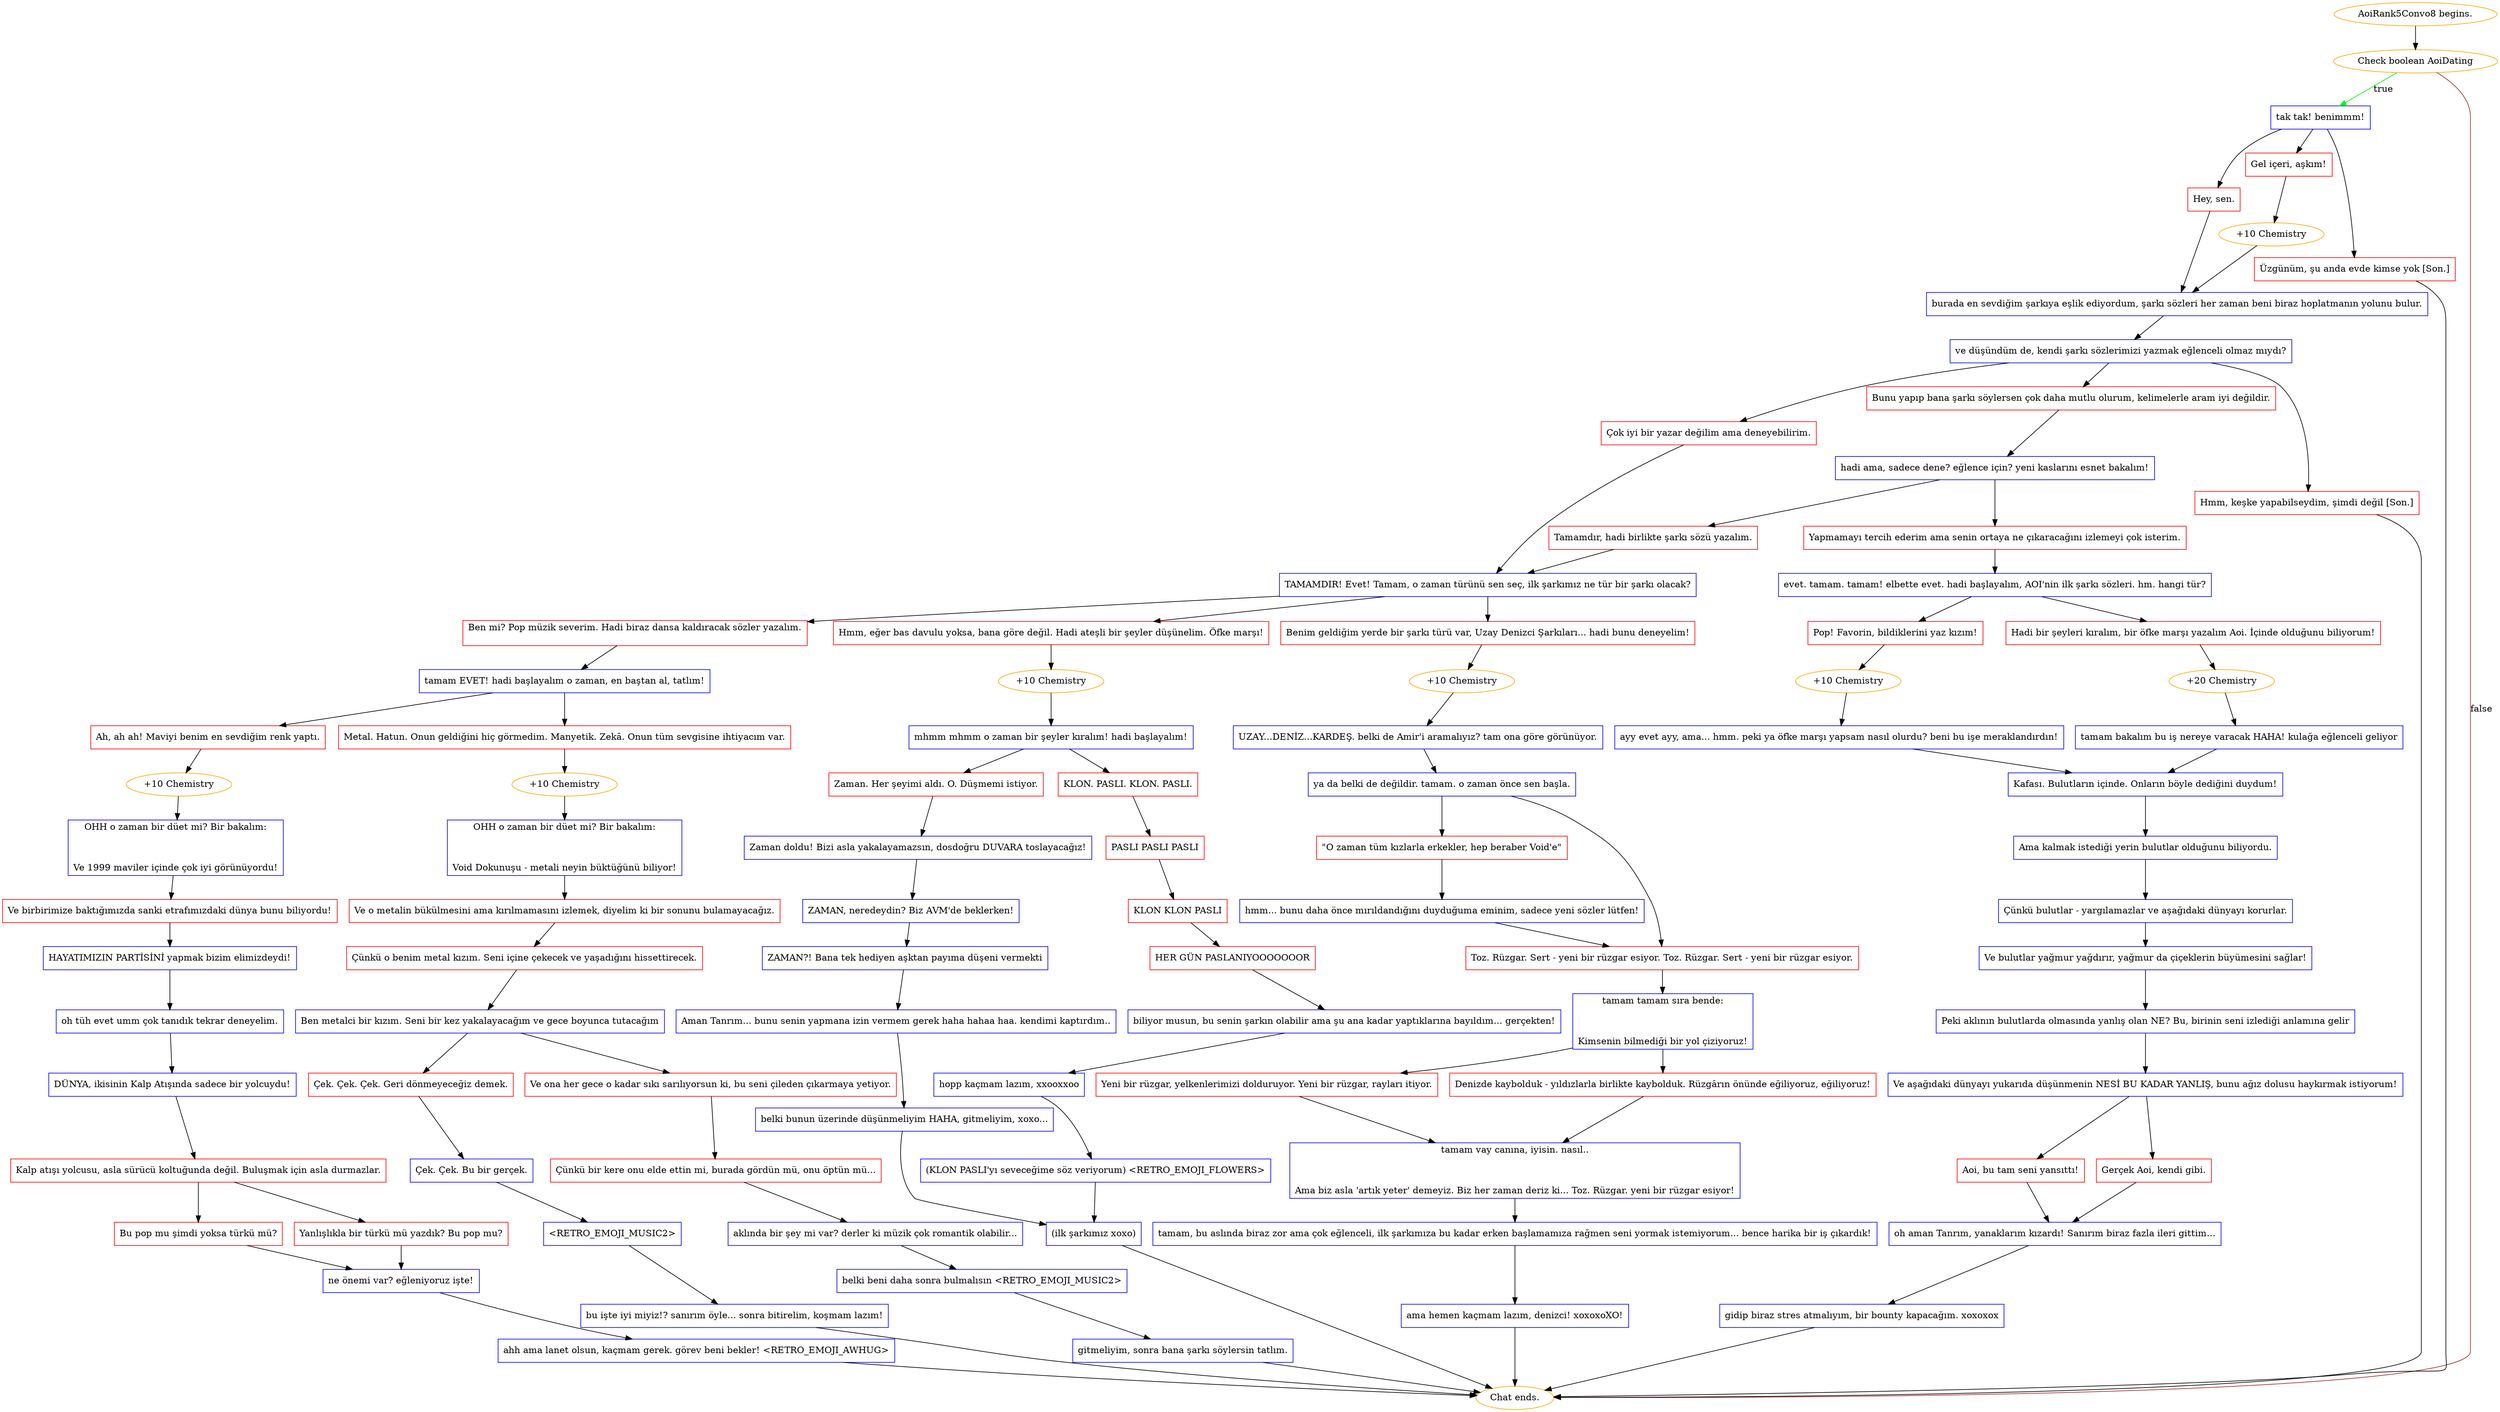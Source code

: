 digraph {
	"AoiRank5Convo8 begins." [color=orange];
		"AoiRank5Convo8 begins." -> j3608589578;
	j3608589578 [label="Check boolean AoiDating",color=orange];
		j3608589578 -> j3744450332 [label=true,color=green];
		j3608589578 -> "Chat ends." [label=false,color=brown];
	j3744450332 [label="tak tak! benimmm!",shape=box,color=blue];
		j3744450332 -> j2004916195;
		j3744450332 -> j841767648;
		j3744450332 -> j3912355170;
	"Chat ends." [color=orange];
	j2004916195 [label="Hey, sen.",shape=box,color=red];
		j2004916195 -> j1257597228;
	j841767648 [label="Gel içeri, aşkım!",shape=box,color=red];
		j841767648 -> j2315872242;
	j3912355170 [label="Üzgünüm, şu anda evde kimse yok [Son.]",shape=box,color=red];
		j3912355170 -> "Chat ends.";
	j1257597228 [label="burada en sevdiğim şarkıya eşlik ediyordum, şarkı sözleri her zaman beni biraz hoplatmanın yolunu bulur.",shape=box,color=blue];
		j1257597228 -> j632317575;
	j2315872242 [label="+10 Chemistry",color=orange];
		j2315872242 -> j1257597228;
	j632317575 [label="ve düşündüm de, kendi şarkı sözlerimizi yazmak eğlenceli olmaz mıydı?",shape=box,color=blue];
		j632317575 -> j1572320723;
		j632317575 -> j1668395716;
		j632317575 -> j1848461391;
	j1572320723 [label="Çok iyi bir yazar değilim ama deneyebilirim.",shape=box,color=red];
		j1572320723 -> j4058011010;
	j1668395716 [label="Bunu yapıp bana şarkı söylersen çok daha mutlu olurum, kelimelerle aram iyi değildir.",shape=box,color=red];
		j1668395716 -> j2314125149;
	j1848461391 [label="Hmm, keşke yapabilseydim, şimdi değil [Son.]",shape=box,color=red];
		j1848461391 -> "Chat ends.";
	j4058011010 [label="TAMAMDIR! Evet! Tamam, o zaman türünü sen seç, ilk şarkımız ne tür bir şarkı olacak?",shape=box,color=blue];
		j4058011010 -> j932359961;
		j4058011010 -> j619163583;
		j4058011010 -> j477080452;
	j2314125149 [label="hadi ama, sadece dene? eğlence için? yeni kaslarını esnet bakalım!",shape=box,color=blue];
		j2314125149 -> j2540662529;
		j2314125149 -> j4204478867;
	j932359961 [label="Ben mi? Pop müzik severim. Hadi biraz dansa kaldıracak sözler yazalım.
",shape=box,color=red];
		j932359961 -> j2116664535;
	j619163583 [label="Hmm, eğer bas davulu yoksa, bana göre değil. Hadi ateşli bir şeyler düşünelim. Öfke marşı!",shape=box,color=red];
		j619163583 -> j3764519455;
	j477080452 [label="Benim geldiğim yerde bir şarkı türü var, Uzay Denizci Şarkıları... hadi bunu deneyelim!",shape=box,color=red];
		j477080452 -> j2330383131;
	j2540662529 [label="Tamamdır, hadi birlikte şarkı sözü yazalım.",shape=box,color=red];
		j2540662529 -> j4058011010;
	j4204478867 [label="Yapmamayı tercih ederim ama senin ortaya ne çıkaracağını izlemeyi çok isterim.",shape=box,color=red];
		j4204478867 -> j2605079034;
	j2116664535 [label="tamam EVET! hadi başlayalım o zaman, en baştan al, tatlım!",shape=box,color=blue];
		j2116664535 -> j4168665386;
		j2116664535 -> j1281957763;
	j3764519455 [label="+10 Chemistry",color=orange];
		j3764519455 -> j2515554743;
	j2330383131 [label="+10 Chemistry",color=orange];
		j2330383131 -> j3867843988;
	j2605079034 [label="evet. tamam. tamam! elbette evet. hadi başlayalım, AOI'nin ilk şarkı sözleri. hm. hangi tür?",shape=box,color=blue];
		j2605079034 -> j2597055148;
		j2605079034 -> j1987872948;
	j4168665386 [label="Ah, ah ah! Maviyi benim en sevdiğim renk yaptı.",shape=box,color=red];
		j4168665386 -> j1491701058;
	j1281957763 [label="Metal. Hatun. Onun geldiğini hiç görmedim. Manyetik. Zekâ. Onun tüm sevgisine ihtiyacım var.",shape=box,color=red];
		j1281957763 -> j4244551743;
	j2515554743 [label="mhmm mhmm o zaman bir şeyler kıralım! hadi başlayalım!",shape=box,color=blue];
		j2515554743 -> j4064102584;
		j2515554743 -> j845682149;
	j3867843988 [label="UZAY...DENİZ...KARDEŞ. belki de Amir'i aramalıyız? tam ona göre görünüyor.",shape=box,color=blue];
		j3867843988 -> j1047513729;
	j2597055148 [label="Pop! Favorin, bildiklerini yaz kızım!",shape=box,color=red];
		j2597055148 -> j2690388449;
	j1987872948 [label="Hadi bir şeyleri kıralım, bir öfke marşı yazalım Aoi. İçinde olduğunu biliyorum!",shape=box,color=red];
		j1987872948 -> j4079128012;
	j1491701058 [label="+10 Chemistry",color=orange];
		j1491701058 -> j704432105;
	j4244551743 [label="+10 Chemistry",color=orange];
		j4244551743 -> j1731642895;
	j4064102584 [label="Zaman. Her şeyimi aldı. O. Düşmemi istiyor.",shape=box,color=red];
		j4064102584 -> j3939290509;
	j845682149 [label="KLON. PASLI. KLON. PASLI.",shape=box,color=red];
		j845682149 -> j303673657;
	j1047513729 [label="ya da belki de değildir. tamam. o zaman önce sen başla.",shape=box,color=blue];
		j1047513729 -> j2142082924;
		j1047513729 -> j2720726177;
	j2690388449 [label="+10 Chemistry",color=orange];
		j2690388449 -> j263625635;
	j4079128012 [label="+20 Chemistry",color=orange];
		j4079128012 -> j888622169;
	j704432105 [label="OHH o zaman bir düet mi? Bir bakalım:

Ve 1999 maviler içinde çok iyi görünüyordu!",shape=box,color=blue];
		j704432105 -> j222480799;
	j1731642895 [label="OHH o zaman bir düet mi? Bir bakalım:

Void Dokunuşu - metali neyin büktüğünü biliyor!",shape=box,color=blue];
		j1731642895 -> j3720184797;
	j3939290509 [label="Zaman doldu! Bizi asla yakalayamazsın, dosdoğru DUVARA toslayacağız!",shape=box,color=blue];
		j3939290509 -> j2471912490;
	j303673657 [label="PASLI PASLI PASLI",shape=box,color=red];
		j303673657 -> j2208156342;
	j2142082924 [label="\"O zaman tüm kızlarla erkekler, hep beraber Void'e\"",shape=box,color=red];
		j2142082924 -> j2953811494;
	j2720726177 [label="Toz. Rüzgar. Sert - yeni bir rüzgar esiyor. Toz. Rüzgar. Sert - yeni bir rüzgar esiyor.",shape=box,color=red];
		j2720726177 -> j4285323144;
	j263625635 [label="ayy evet ayy, ama... hmm. peki ya öfke marşı yapsam nasıl olurdu? beni bu işe meraklandırdın!",shape=box,color=blue];
		j263625635 -> j195118180;
	j888622169 [label="tamam bakalım bu iş nereye varacak HAHA! kulağa eğlenceli geliyor",shape=box,color=blue];
		j888622169 -> j195118180;
	j222480799 [label="Ve birbirimize baktığımızda sanki etrafımızdaki dünya bunu biliyordu!",shape=box,color=red];
		j222480799 -> j818652734;
	j3720184797 [label="Ve o metalin bükülmesini ama kırılmamasını izlemek, diyelim ki bir sonunu bulamayacağız.",shape=box,color=red];
		j3720184797 -> j3452798748;
	j2471912490 [label="ZAMAN, neredeydin? Biz AVM'de beklerken!",shape=box,color=blue];
		j2471912490 -> j3645393855;
	j2208156342 [label="KLON KLON PASLI",shape=box,color=red];
		j2208156342 -> j3641923825;
	j2953811494 [label="hmm... bunu daha önce mırıldandığını duyduğuma eminim, sadece yeni sözler lütfen!",shape=box,color=blue];
		j2953811494 -> j2720726177;
	j4285323144 [label="tamam tamam sıra bende:

Kimsenin bilmediği bir yol çiziyoruz!",shape=box,color=blue];
		j4285323144 -> j2464219190;
		j4285323144 -> j1712615979;
	j195118180 [label="Kafası. Bulutların içinde. Onların böyle dediğini duydum!",shape=box,color=blue];
		j195118180 -> j3489271059;
	j818652734 [label="HAYATIMIZIN PARTİSİNİ yapmak bizim elimizdeydi!",shape=box,color=blue];
		j818652734 -> j2019702377;
	j3452798748 [label="Çünkü o benim metal kızım. Seni içine çekecek ve yaşadığını hissettirecek.",shape=box,color=red];
		j3452798748 -> j3805146362;
	j3645393855 [label="ZAMAN?! Bana tek hediyen aşktan payıma düşeni vermekti",shape=box,color=blue];
		j3645393855 -> j3120130670;
	j3641923825 [label="HER GÜN PASLANIYOOOOOOOR",shape=box,color=red];
		j3641923825 -> j1898241454;
	j2464219190 [label="Yeni bir rüzgar, yelkenlerimizi dolduruyor. Yeni bir rüzgar, rayları itiyor.",shape=box,color=red];
		j2464219190 -> j939462447;
	j1712615979 [label="Denizde kaybolduk - yıldızlarla birlikte kaybolduk. Rüzgârın önünde eğiliyoruz, eğiliyoruz!",shape=box,color=red];
		j1712615979 -> j939462447;
	j3489271059 [label="Ama kalmak istediği yerin bulutlar olduğunu biliyordu.",shape=box,color=blue];
		j3489271059 -> j2302677054;
	j2019702377 [label="oh tüh evet umm çok tanıdık tekrar deneyelim.",shape=box,color=blue];
		j2019702377 -> j3788878824;
	j3805146362 [label="Ben metalci bir kızım. Seni bir kez yakalayacağım ve gece boyunca tutacağım",shape=box,color=blue];
		j3805146362 -> j3143116577;
		j3805146362 -> j1475316913;
	j3120130670 [label="Aman Tanrım... bunu senin yapmana izin vermem gerek haha hahaa haa. kendimi kaptırdım..",shape=box,color=blue];
		j3120130670 -> j982005458;
	j1898241454 [label="biliyor musun, bu senin şarkın olabilir ama şu ana kadar yaptıklarına bayıldım... gerçekten!",shape=box,color=blue];
		j1898241454 -> j2505555551;
	j939462447 [label="tamam vay canına, iyisin. nasıl..

Ama biz asla 'artık yeter' demeyiz. Biz her zaman deriz ki... Toz. Rüzgar. yeni bir rüzgar esiyor!",shape=box,color=blue];
		j939462447 -> j1342163358;
	j2302677054 [label="Çünkü bulutlar - yargılamazlar ve aşağıdaki dünyayı korurlar.",shape=box,color=blue];
		j2302677054 -> j3689403991;
	j3788878824 [label="DÜNYA, ikisinin Kalp Atışında sadece bir yolcuydu!",shape=box,color=blue];
		j3788878824 -> j2783689093;
	j3143116577 [label="Çek. Çek. Çek. Geri dönmeyeceğiz demek.",shape=box,color=red];
		j3143116577 -> j3171518438;
	j1475316913 [label="Ve ona her gece o kadar sıkı sarılıyorsun ki, bu seni çileden çıkarmaya yetiyor.",shape=box,color=red];
		j1475316913 -> j4142766845;
	j982005458 [label="belki bunun üzerinde düşünmeliyim HAHA, gitmeliyim, xoxo...",shape=box,color=blue];
		j982005458 -> j3604856213;
	j2505555551 [label="hopp kaçmam lazım, xxooxxoo",shape=box,color=blue];
		j2505555551 -> j2695944772;
	j1342163358 [label="tamam, bu aslında biraz zor ama çok eğlenceli, ilk şarkımıza bu kadar erken başlamamıza rağmen seni yormak istemiyorum... bence harika bir iş çıkardık!",shape=box,color=blue];
		j1342163358 -> j2214790962;
	j3689403991 [label="Ve bulutlar yağmur yağdırır, yağmur da çiçeklerin büyümesini sağlar!",shape=box,color=blue];
		j3689403991 -> j1997671233;
	j2783689093 [label="Kalp atışı yolcusu, asla sürücü koltuğunda değil. Buluşmak için asla durmazlar.",shape=box,color=red];
		j2783689093 -> j3786823905;
		j2783689093 -> j655629790;
	j3171518438 [label="Çek. Çek. Bu bir gerçek.",shape=box,color=blue];
		j3171518438 -> j4029608877;
	j4142766845 [label="Çünkü bir kere onu elde ettin mi, burada gördün mü, onu öptün mü...",shape=box,color=red];
		j4142766845 -> j1417486488;
	j3604856213 [label="(ilk şarkımız xoxo)",shape=box,color=blue];
		j3604856213 -> "Chat ends.";
	j2695944772 [label="(KLON PASLI'yı seveceğime söz veriyorum) <RETRO_EMOJI_FLOWERS>",shape=box,color=blue];
		j2695944772 -> j3604856213;
	j2214790962 [label="ama hemen kaçmam lazım, denizci! xoxoxoXO!",shape=box,color=blue];
		j2214790962 -> "Chat ends.";
	j1997671233 [label="Peki aklının bulutlarda olmasında yanlış olan NE? Bu, birinin seni izlediği anlamına gelir",shape=box,color=blue];
		j1997671233 -> j2230177781;
	j3786823905 [label="Bu pop mu şimdi yoksa türkü mü?",shape=box,color=red];
		j3786823905 -> j691961909;
	j655629790 [label="Yanlışlıkla bir türkü mü yazdık? Bu pop mu?",shape=box,color=red];
		j655629790 -> j691961909;
	j4029608877 [label="<RETRO_EMOJI_MUSIC2>",shape=box,color=blue];
		j4029608877 -> j692763158;
	j1417486488 [label="aklında bir şey mi var? derler ki müzik çok romantik olabilir...",shape=box,color=blue];
		j1417486488 -> j3466758765;
	j2230177781 [label="Ve aşağıdaki dünyayı yukarıda düşünmenin NESİ BU KADAR YANLIŞ, bunu ağız dolusu haykırmak istiyorum!",shape=box,color=blue];
		j2230177781 -> j2827935388;
		j2230177781 -> j3924059400;
	j691961909 [label="ne önemi var? eğleniyoruz işte!",shape=box,color=blue];
		j691961909 -> j1196190092;
	j692763158 [label="bu işte iyi miyiz!? sanırım öyle... sonra bitirelim, koşmam lazım!",shape=box,color=blue];
		j692763158 -> "Chat ends.";
	j3466758765 [label="belki beni daha sonra bulmalısın <RETRO_EMOJI_MUSIC2>",shape=box,color=blue];
		j3466758765 -> j207123077;
	j2827935388 [label="Aoi, bu tam seni yansıttı!",shape=box,color=red];
		j2827935388 -> j1591404715;
	j3924059400 [label="Gerçek Aoi, kendi gibi.",shape=box,color=red];
		j3924059400 -> j1591404715;
	j1196190092 [label="ahh ama lanet olsun, kaçmam gerek. görev beni bekler! <RETRO_EMOJI_AWHUG>",shape=box,color=blue];
		j1196190092 -> "Chat ends.";
	j207123077 [label="gitmeliyim, sonra bana şarkı söylersin tatlım.",shape=box,color=blue];
		j207123077 -> "Chat ends.";
	j1591404715 [label="oh aman Tanrım, yanaklarım kızardı! Sanırım biraz fazla ileri gittim...",shape=box,color=blue];
		j1591404715 -> j4134372818;
	j4134372818 [label="gidip biraz stres atmalıyım, bir bounty kapacağım. xoxoxox",shape=box,color=blue];
		j4134372818 -> "Chat ends.";
}